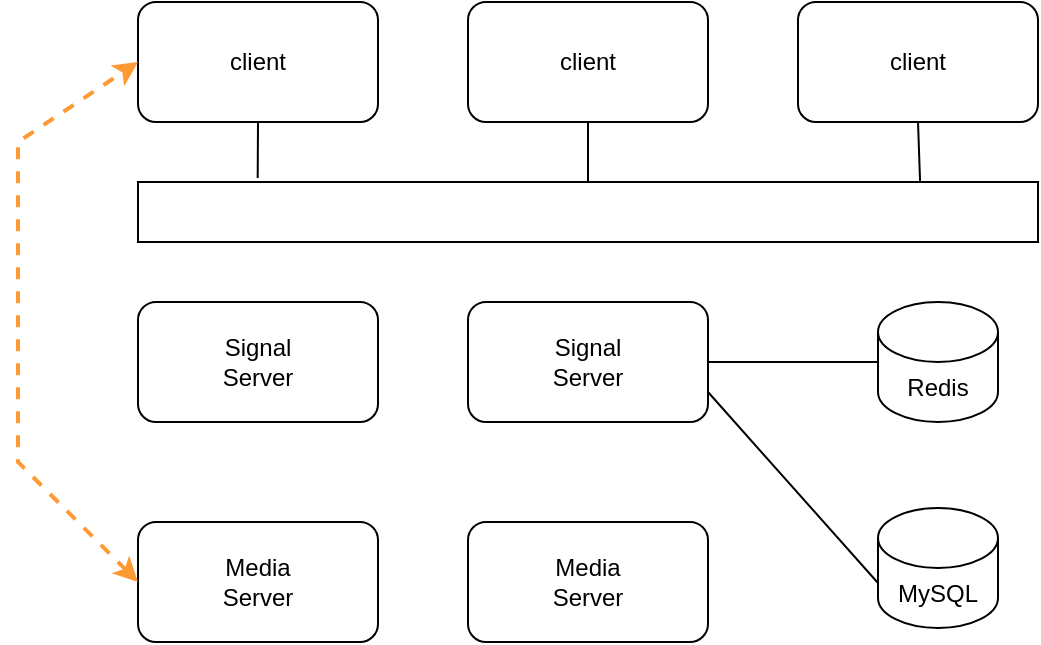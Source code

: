 <mxfile version="26.1.1">
  <diagram name="Page-1" id="Ceuv1nwnXjjKkNiY4Pq4">
    <mxGraphModel dx="1357" dy="651" grid="1" gridSize="10" guides="1" tooltips="1" connect="1" arrows="1" fold="1" page="1" pageScale="1" pageWidth="850" pageHeight="1100" math="0" shadow="0">
      <root>
        <mxCell id="0" />
        <mxCell id="1" parent="0" />
        <mxCell id="dPXx-TJkejP0J8Z3yrKq-1" value="client" style="rounded=1;whiteSpace=wrap;html=1;" vertex="1" parent="1">
          <mxGeometry x="170" y="150" width="120" height="60" as="geometry" />
        </mxCell>
        <mxCell id="dPXx-TJkejP0J8Z3yrKq-2" value="Signal&lt;div&gt;Server&lt;/div&gt;" style="rounded=1;whiteSpace=wrap;html=1;" vertex="1" parent="1">
          <mxGeometry x="170" y="300" width="120" height="60" as="geometry" />
        </mxCell>
        <mxCell id="dPXx-TJkejP0J8Z3yrKq-3" value="Media&lt;div&gt;Server&lt;/div&gt;" style="rounded=1;whiteSpace=wrap;html=1;" vertex="1" parent="1">
          <mxGeometry x="170" y="410" width="120" height="60" as="geometry" />
        </mxCell>
        <mxCell id="dPXx-TJkejP0J8Z3yrKq-4" value="client" style="rounded=1;whiteSpace=wrap;html=1;" vertex="1" parent="1">
          <mxGeometry x="335" y="150" width="120" height="60" as="geometry" />
        </mxCell>
        <mxCell id="dPXx-TJkejP0J8Z3yrKq-5" value="client" style="rounded=1;whiteSpace=wrap;html=1;" vertex="1" parent="1">
          <mxGeometry x="500" y="150" width="120" height="60" as="geometry" />
        </mxCell>
        <mxCell id="dPXx-TJkejP0J8Z3yrKq-6" value="" style="rounded=0;whiteSpace=wrap;html=1;" vertex="1" parent="1">
          <mxGeometry x="170" y="240" width="450" height="30" as="geometry" />
        </mxCell>
        <mxCell id="dPXx-TJkejP0J8Z3yrKq-7" value="Signal&lt;div&gt;Server&lt;/div&gt;" style="rounded=1;whiteSpace=wrap;html=1;" vertex="1" parent="1">
          <mxGeometry x="335" y="300" width="120" height="60" as="geometry" />
        </mxCell>
        <mxCell id="dPXx-TJkejP0J8Z3yrKq-8" value="Media&lt;div&gt;Server&lt;/div&gt;" style="rounded=1;whiteSpace=wrap;html=1;" vertex="1" parent="1">
          <mxGeometry x="335" y="410" width="120" height="60" as="geometry" />
        </mxCell>
        <mxCell id="dPXx-TJkejP0J8Z3yrKq-11" value="" style="endArrow=none;html=1;rounded=0;entryX=0.5;entryY=1;entryDx=0;entryDy=0;exitX=0.133;exitY=-0.067;exitDx=0;exitDy=0;exitPerimeter=0;" edge="1" parent="1" source="dPXx-TJkejP0J8Z3yrKq-6" target="dPXx-TJkejP0J8Z3yrKq-1">
          <mxGeometry width="50" height="50" relative="1" as="geometry">
            <mxPoint x="400" y="360" as="sourcePoint" />
            <mxPoint x="450" y="310" as="targetPoint" />
          </mxGeometry>
        </mxCell>
        <mxCell id="dPXx-TJkejP0J8Z3yrKq-12" value="" style="endArrow=none;html=1;rounded=0;exitX=0.5;exitY=0;exitDx=0;exitDy=0;" edge="1" parent="1" source="dPXx-TJkejP0J8Z3yrKq-6" target="dPXx-TJkejP0J8Z3yrKq-4">
          <mxGeometry width="50" height="50" relative="1" as="geometry">
            <mxPoint x="400" y="360" as="sourcePoint" />
            <mxPoint x="450" y="310" as="targetPoint" />
          </mxGeometry>
        </mxCell>
        <mxCell id="dPXx-TJkejP0J8Z3yrKq-13" value="" style="endArrow=none;html=1;rounded=0;exitX=0.869;exitY=0;exitDx=0;exitDy=0;entryX=0.5;entryY=1;entryDx=0;entryDy=0;exitPerimeter=0;" edge="1" parent="1" source="dPXx-TJkejP0J8Z3yrKq-6" target="dPXx-TJkejP0J8Z3yrKq-5">
          <mxGeometry width="50" height="50" relative="1" as="geometry">
            <mxPoint x="405" y="250" as="sourcePoint" />
            <mxPoint x="405" y="220" as="targetPoint" />
          </mxGeometry>
        </mxCell>
        <mxCell id="dPXx-TJkejP0J8Z3yrKq-14" value="MySQL" style="shape=cylinder3;whiteSpace=wrap;html=1;boundedLbl=1;backgroundOutline=1;size=15;" vertex="1" parent="1">
          <mxGeometry x="540" y="403" width="60" height="60" as="geometry" />
        </mxCell>
        <mxCell id="dPXx-TJkejP0J8Z3yrKq-15" value="Redis" style="shape=cylinder3;whiteSpace=wrap;html=1;boundedLbl=1;backgroundOutline=1;size=15;" vertex="1" parent="1">
          <mxGeometry x="540" y="300" width="60" height="60" as="geometry" />
        </mxCell>
        <mxCell id="dPXx-TJkejP0J8Z3yrKq-17" value="" style="endArrow=classic;startArrow=classic;html=1;rounded=0;entryX=0;entryY=0.5;entryDx=0;entryDy=0;exitX=0;exitY=0.5;exitDx=0;exitDy=0;strokeColor=#FF9933;dashed=1;strokeWidth=2;" edge="1" parent="1" source="dPXx-TJkejP0J8Z3yrKq-3" target="dPXx-TJkejP0J8Z3yrKq-1">
          <mxGeometry width="50" height="50" relative="1" as="geometry">
            <mxPoint x="400" y="360" as="sourcePoint" />
            <mxPoint x="450" y="310" as="targetPoint" />
            <Array as="points">
              <mxPoint x="110" y="380" />
              <mxPoint x="110" y="310" />
              <mxPoint x="110" y="220" />
            </Array>
          </mxGeometry>
        </mxCell>
        <mxCell id="dPXx-TJkejP0J8Z3yrKq-18" value="" style="endArrow=none;html=1;rounded=0;entryX=0;entryY=0.5;entryDx=0;entryDy=0;entryPerimeter=0;exitX=1;exitY=0.5;exitDx=0;exitDy=0;" edge="1" parent="1" source="dPXx-TJkejP0J8Z3yrKq-7" target="dPXx-TJkejP0J8Z3yrKq-15">
          <mxGeometry width="50" height="50" relative="1" as="geometry">
            <mxPoint x="460" y="330" as="sourcePoint" />
            <mxPoint x="450" y="310" as="targetPoint" />
          </mxGeometry>
        </mxCell>
        <mxCell id="dPXx-TJkejP0J8Z3yrKq-22" value="" style="endArrow=none;html=1;rounded=0;entryX=0;entryY=0;entryDx=0;entryDy=37.5;entryPerimeter=0;exitX=1;exitY=0.75;exitDx=0;exitDy=0;" edge="1" parent="1" source="dPXx-TJkejP0J8Z3yrKq-7" target="dPXx-TJkejP0J8Z3yrKq-14">
          <mxGeometry width="50" height="50" relative="1" as="geometry">
            <mxPoint x="460" y="440" as="sourcePoint" />
            <mxPoint x="450" y="310" as="targetPoint" />
          </mxGeometry>
        </mxCell>
      </root>
    </mxGraphModel>
  </diagram>
</mxfile>

